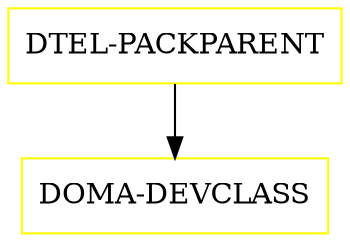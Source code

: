 digraph G {
  "DTEL-PACKPARENT" [shape=box,color=yellow];
  "DOMA-DEVCLASS" [shape=box,color=yellow,URL="./DOMA_DEVCLASS.html"];
  "DTEL-PACKPARENT" -> "DOMA-DEVCLASS";
}
